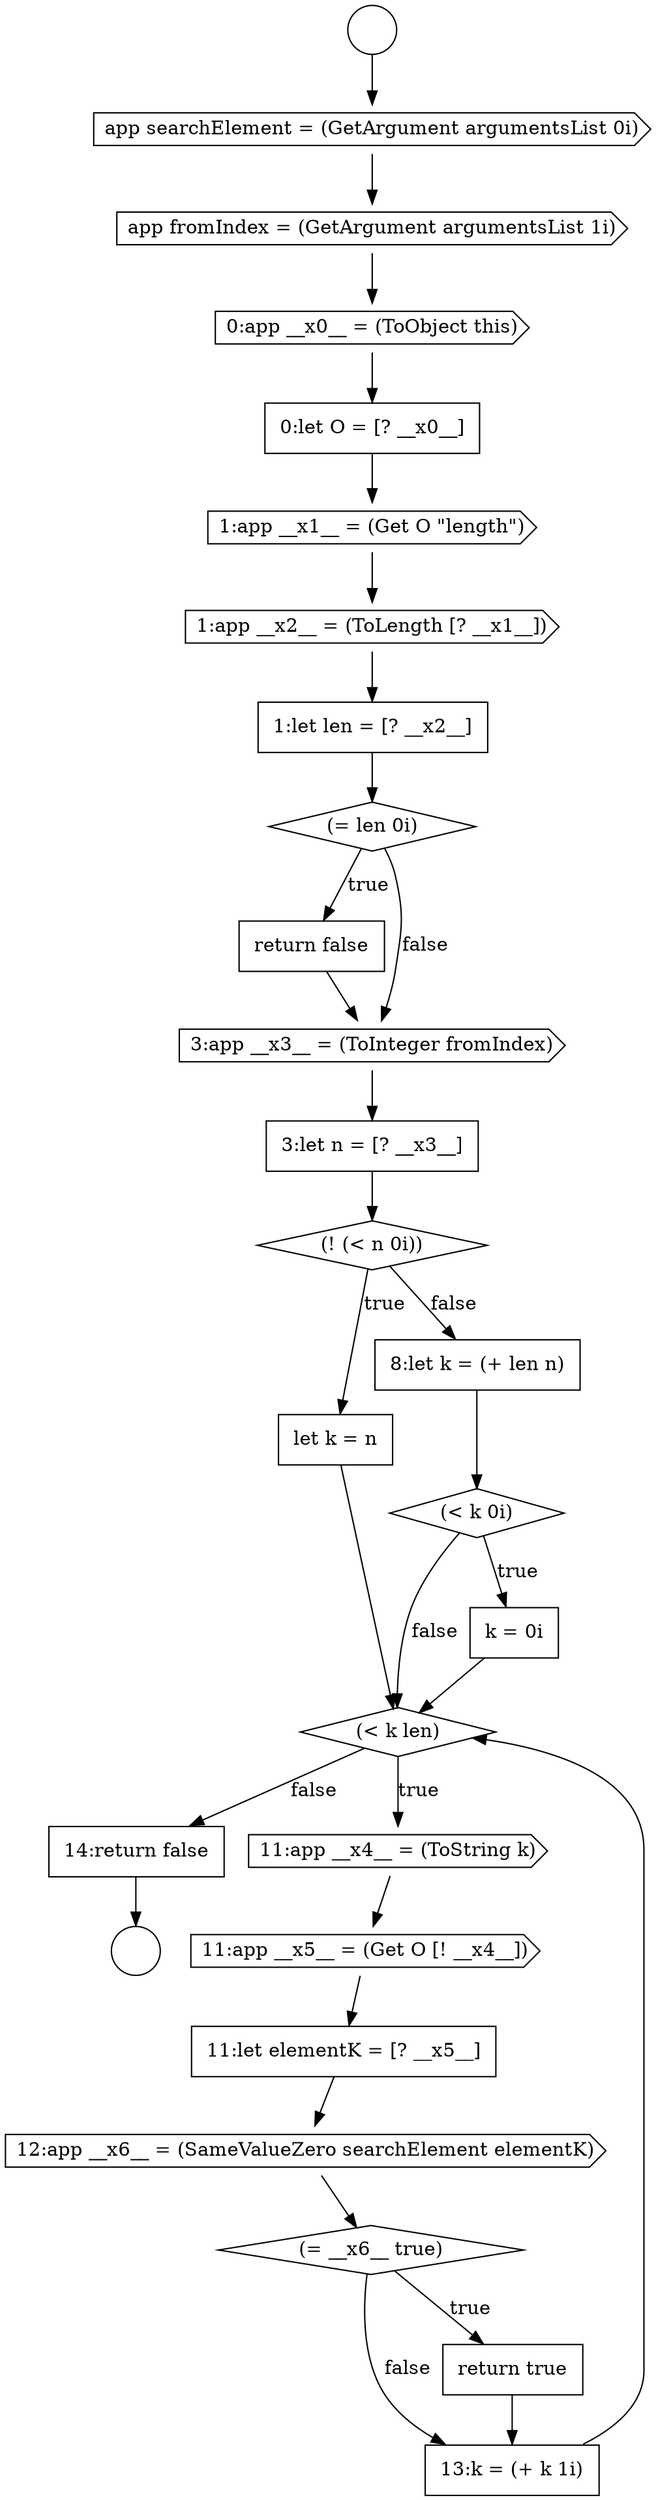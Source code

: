 digraph {
  node14977 [shape=diamond, label=<<font color="black">(&lt; k len)</font>> color="black" fillcolor="white" style=filled]
  node14976 [shape=none, margin=0, label=<<font color="black">
    <table border="0" cellborder="1" cellspacing="0" cellpadding="10">
      <tr><td align="left">k = 0i</td></tr>
    </table>
  </font>> color="black" fillcolor="white" style=filled]
  node14969 [shape=none, margin=0, label=<<font color="black">
    <table border="0" cellborder="1" cellspacing="0" cellpadding="10">
      <tr><td align="left">return false</td></tr>
    </table>
  </font>> color="black" fillcolor="white" style=filled]
  node14968 [shape=diamond, label=<<font color="black">(= len 0i)</font>> color="black" fillcolor="white" style=filled]
  node14981 [shape=cds, label=<<font color="black">12:app __x6__ = (SameValueZero searchElement elementK)</font>> color="black" fillcolor="white" style=filled]
  node14975 [shape=diamond, label=<<font color="black">(&lt; k 0i)</font>> color="black" fillcolor="white" style=filled]
  node14965 [shape=cds, label=<<font color="black">1:app __x1__ = (Get O &quot;length&quot;)</font>> color="black" fillcolor="white" style=filled]
  node14961 [shape=cds, label=<<font color="black">app searchElement = (GetArgument argumentsList 0i)</font>> color="black" fillcolor="white" style=filled]
  node14982 [shape=diamond, label=<<font color="black">(= __x6__ true)</font>> color="black" fillcolor="white" style=filled]
  node14979 [shape=cds, label=<<font color="black">11:app __x5__ = (Get O [! __x4__])</font>> color="black" fillcolor="white" style=filled]
  node14985 [shape=none, margin=0, label=<<font color="black">
    <table border="0" cellborder="1" cellspacing="0" cellpadding="10">
      <tr><td align="left">14:return false</td></tr>
    </table>
  </font>> color="black" fillcolor="white" style=filled]
  node14972 [shape=diamond, label=<<font color="black">(! (&lt; n 0i))</font>> color="black" fillcolor="white" style=filled]
  node14962 [shape=cds, label=<<font color="black">app fromIndex = (GetArgument argumentsList 1i)</font>> color="black" fillcolor="white" style=filled]
  node14960 [shape=circle label=" " color="black" fillcolor="white" style=filled]
  node14980 [shape=none, margin=0, label=<<font color="black">
    <table border="0" cellborder="1" cellspacing="0" cellpadding="10">
      <tr><td align="left">11:let elementK = [? __x5__]</td></tr>
    </table>
  </font>> color="black" fillcolor="white" style=filled]
  node14984 [shape=none, margin=0, label=<<font color="black">
    <table border="0" cellborder="1" cellspacing="0" cellpadding="10">
      <tr><td align="left">13:k = (+ k 1i)</td></tr>
    </table>
  </font>> color="black" fillcolor="white" style=filled]
  node14967 [shape=none, margin=0, label=<<font color="black">
    <table border="0" cellborder="1" cellspacing="0" cellpadding="10">
      <tr><td align="left">1:let len = [? __x2__]</td></tr>
    </table>
  </font>> color="black" fillcolor="white" style=filled]
  node14959 [shape=circle label=" " color="black" fillcolor="white" style=filled]
  node14964 [shape=none, margin=0, label=<<font color="black">
    <table border="0" cellborder="1" cellspacing="0" cellpadding="10">
      <tr><td align="left">0:let O = [? __x0__]</td></tr>
    </table>
  </font>> color="black" fillcolor="white" style=filled]
  node14978 [shape=cds, label=<<font color="black">11:app __x4__ = (ToString k)</font>> color="black" fillcolor="white" style=filled]
  node14973 [shape=none, margin=0, label=<<font color="black">
    <table border="0" cellborder="1" cellspacing="0" cellpadding="10">
      <tr><td align="left">let k = n</td></tr>
    </table>
  </font>> color="black" fillcolor="white" style=filled]
  node14974 [shape=none, margin=0, label=<<font color="black">
    <table border="0" cellborder="1" cellspacing="0" cellpadding="10">
      <tr><td align="left">8:let k = (+ len n)</td></tr>
    </table>
  </font>> color="black" fillcolor="white" style=filled]
  node14971 [shape=none, margin=0, label=<<font color="black">
    <table border="0" cellborder="1" cellspacing="0" cellpadding="10">
      <tr><td align="left">3:let n = [? __x3__]</td></tr>
    </table>
  </font>> color="black" fillcolor="white" style=filled]
  node14983 [shape=none, margin=0, label=<<font color="black">
    <table border="0" cellborder="1" cellspacing="0" cellpadding="10">
      <tr><td align="left">return true</td></tr>
    </table>
  </font>> color="black" fillcolor="white" style=filled]
  node14966 [shape=cds, label=<<font color="black">1:app __x2__ = (ToLength [? __x1__])</font>> color="black" fillcolor="white" style=filled]
  node14970 [shape=cds, label=<<font color="black">3:app __x3__ = (ToInteger fromIndex)</font>> color="black" fillcolor="white" style=filled]
  node14963 [shape=cds, label=<<font color="black">0:app __x0__ = (ToObject this)</font>> color="black" fillcolor="white" style=filled]
  node14963 -> node14964 [ color="black"]
  node14979 -> node14980 [ color="black"]
  node14983 -> node14984 [ color="black"]
  node14980 -> node14981 [ color="black"]
  node14965 -> node14966 [ color="black"]
  node14985 -> node14960 [ color="black"]
  node14959 -> node14961 [ color="black"]
  node14964 -> node14965 [ color="black"]
  node14966 -> node14967 [ color="black"]
  node14981 -> node14982 [ color="black"]
  node14971 -> node14972 [ color="black"]
  node14973 -> node14977 [ color="black"]
  node14972 -> node14973 [label=<<font color="black">true</font>> color="black"]
  node14972 -> node14974 [label=<<font color="black">false</font>> color="black"]
  node14970 -> node14971 [ color="black"]
  node14974 -> node14975 [ color="black"]
  node14977 -> node14978 [label=<<font color="black">true</font>> color="black"]
  node14977 -> node14985 [label=<<font color="black">false</font>> color="black"]
  node14982 -> node14983 [label=<<font color="black">true</font>> color="black"]
  node14982 -> node14984 [label=<<font color="black">false</font>> color="black"]
  node14976 -> node14977 [ color="black"]
  node14984 -> node14977 [ color="black"]
  node14969 -> node14970 [ color="black"]
  node14962 -> node14963 [ color="black"]
  node14967 -> node14968 [ color="black"]
  node14961 -> node14962 [ color="black"]
  node14975 -> node14976 [label=<<font color="black">true</font>> color="black"]
  node14975 -> node14977 [label=<<font color="black">false</font>> color="black"]
  node14978 -> node14979 [ color="black"]
  node14968 -> node14969 [label=<<font color="black">true</font>> color="black"]
  node14968 -> node14970 [label=<<font color="black">false</font>> color="black"]
}
